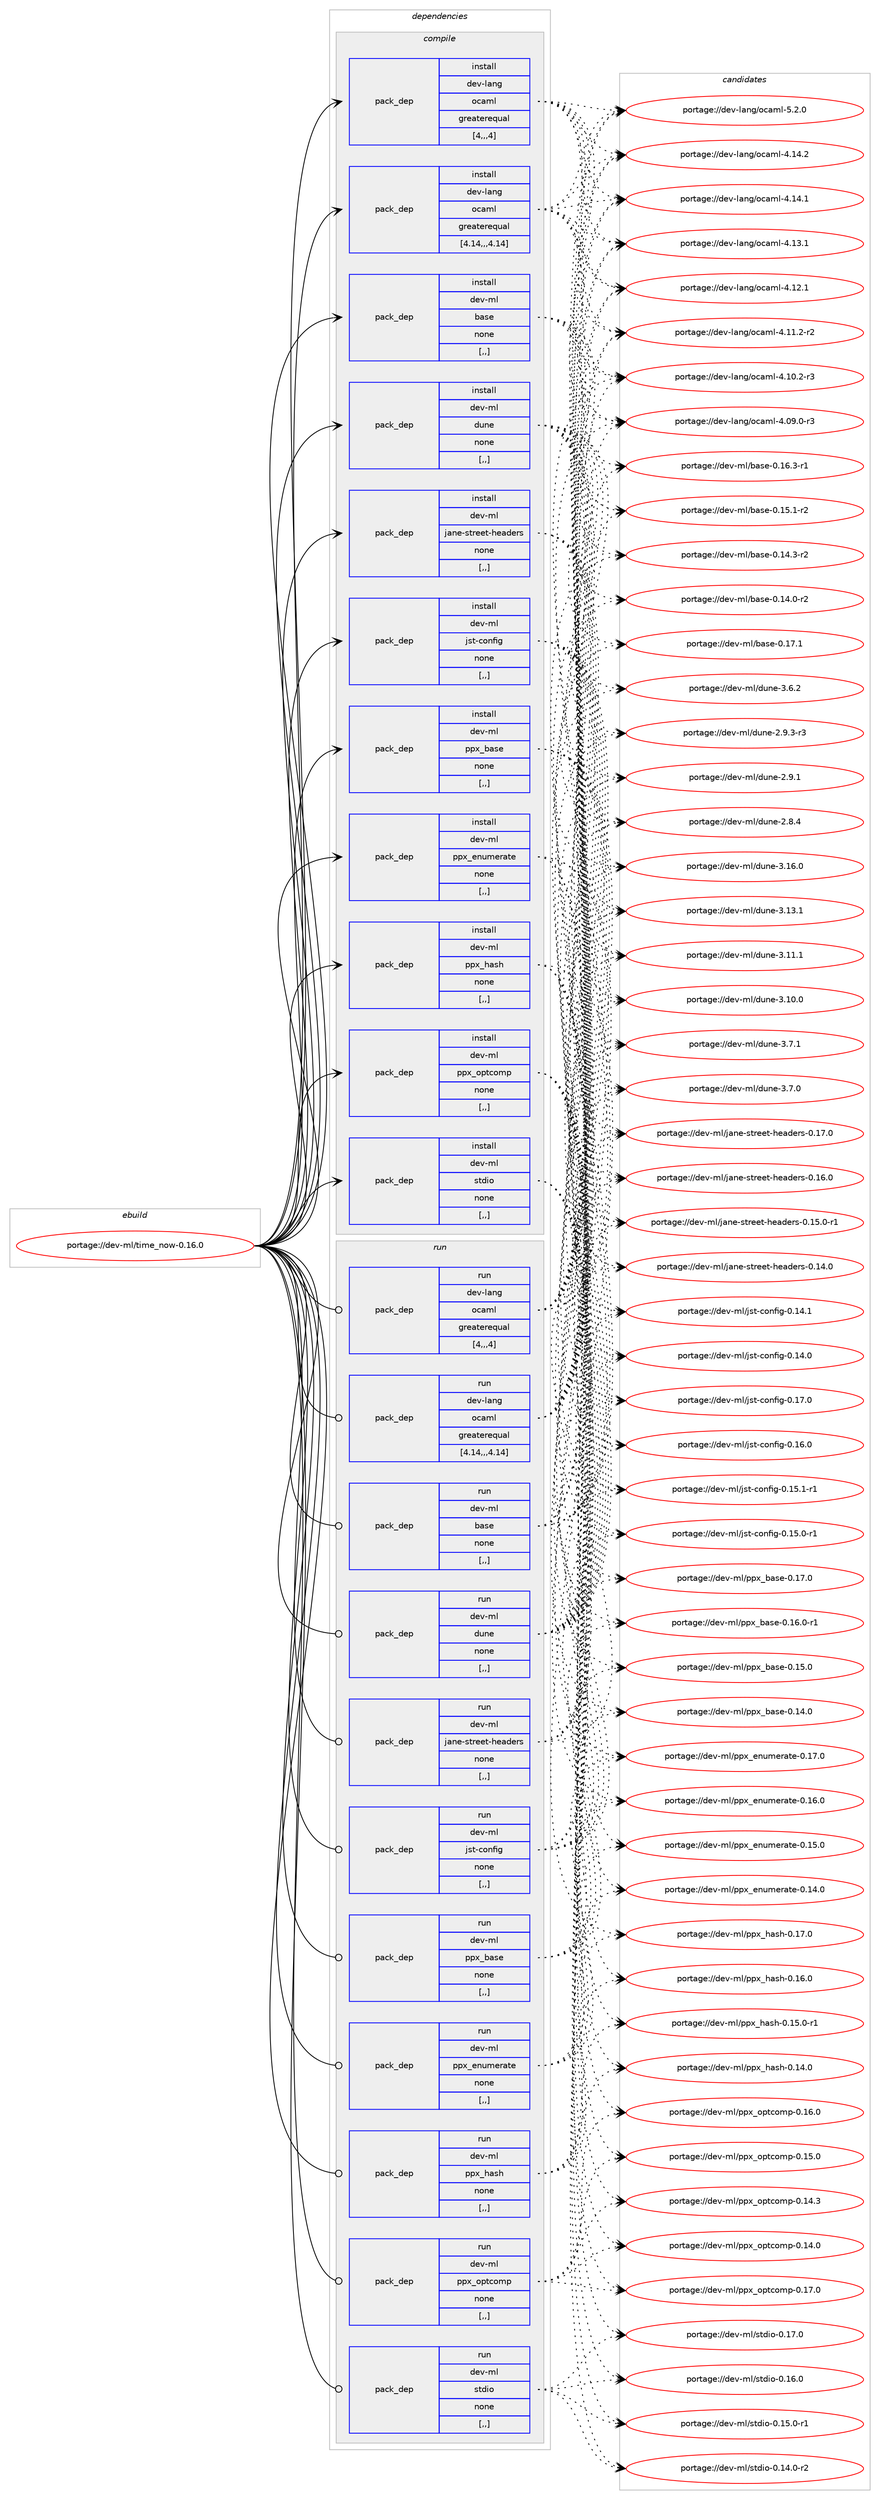 digraph prolog {

# *************
# Graph options
# *************

newrank=true;
concentrate=true;
compound=true;
graph [rankdir=LR,fontname=Helvetica,fontsize=10,ranksep=1.5];#, ranksep=2.5, nodesep=0.2];
edge  [arrowhead=vee];
node  [fontname=Helvetica,fontsize=10];

# **********
# The ebuild
# **********

subgraph cluster_leftcol {
color=gray;
rank=same;
label=<<i>ebuild</i>>;
id [label="portage://dev-ml/time_now-0.16.0", color=red, width=4, href="../dev-ml/time_now-0.16.0.svg"];
}

# ****************
# The dependencies
# ****************

subgraph cluster_midcol {
color=gray;
label=<<i>dependencies</i>>;
subgraph cluster_compile {
fillcolor="#eeeeee";
style=filled;
label=<<i>compile</i>>;
subgraph pack93454 {
dependency124121 [label=<<TABLE BORDER="0" CELLBORDER="1" CELLSPACING="0" CELLPADDING="4" WIDTH="220"><TR><TD ROWSPAN="6" CELLPADDING="30">pack_dep</TD></TR><TR><TD WIDTH="110">install</TD></TR><TR><TD>dev-lang</TD></TR><TR><TD>ocaml</TD></TR><TR><TD>greaterequal</TD></TR><TR><TD>[4,,,4]</TD></TR></TABLE>>, shape=none, color=blue];
}
id:e -> dependency124121:w [weight=20,style="solid",arrowhead="vee"];
subgraph pack93455 {
dependency124122 [label=<<TABLE BORDER="0" CELLBORDER="1" CELLSPACING="0" CELLPADDING="4" WIDTH="220"><TR><TD ROWSPAN="6" CELLPADDING="30">pack_dep</TD></TR><TR><TD WIDTH="110">install</TD></TR><TR><TD>dev-lang</TD></TR><TR><TD>ocaml</TD></TR><TR><TD>greaterequal</TD></TR><TR><TD>[4.14,,,4.14]</TD></TR></TABLE>>, shape=none, color=blue];
}
id:e -> dependency124122:w [weight=20,style="solid",arrowhead="vee"];
subgraph pack93456 {
dependency124123 [label=<<TABLE BORDER="0" CELLBORDER="1" CELLSPACING="0" CELLPADDING="4" WIDTH="220"><TR><TD ROWSPAN="6" CELLPADDING="30">pack_dep</TD></TR><TR><TD WIDTH="110">install</TD></TR><TR><TD>dev-ml</TD></TR><TR><TD>base</TD></TR><TR><TD>none</TD></TR><TR><TD>[,,]</TD></TR></TABLE>>, shape=none, color=blue];
}
id:e -> dependency124123:w [weight=20,style="solid",arrowhead="vee"];
subgraph pack93457 {
dependency124124 [label=<<TABLE BORDER="0" CELLBORDER="1" CELLSPACING="0" CELLPADDING="4" WIDTH="220"><TR><TD ROWSPAN="6" CELLPADDING="30">pack_dep</TD></TR><TR><TD WIDTH="110">install</TD></TR><TR><TD>dev-ml</TD></TR><TR><TD>dune</TD></TR><TR><TD>none</TD></TR><TR><TD>[,,]</TD></TR></TABLE>>, shape=none, color=blue];
}
id:e -> dependency124124:w [weight=20,style="solid",arrowhead="vee"];
subgraph pack93458 {
dependency124125 [label=<<TABLE BORDER="0" CELLBORDER="1" CELLSPACING="0" CELLPADDING="4" WIDTH="220"><TR><TD ROWSPAN="6" CELLPADDING="30">pack_dep</TD></TR><TR><TD WIDTH="110">install</TD></TR><TR><TD>dev-ml</TD></TR><TR><TD>jane-street-headers</TD></TR><TR><TD>none</TD></TR><TR><TD>[,,]</TD></TR></TABLE>>, shape=none, color=blue];
}
id:e -> dependency124125:w [weight=20,style="solid",arrowhead="vee"];
subgraph pack93459 {
dependency124126 [label=<<TABLE BORDER="0" CELLBORDER="1" CELLSPACING="0" CELLPADDING="4" WIDTH="220"><TR><TD ROWSPAN="6" CELLPADDING="30">pack_dep</TD></TR><TR><TD WIDTH="110">install</TD></TR><TR><TD>dev-ml</TD></TR><TR><TD>jst-config</TD></TR><TR><TD>none</TD></TR><TR><TD>[,,]</TD></TR></TABLE>>, shape=none, color=blue];
}
id:e -> dependency124126:w [weight=20,style="solid",arrowhead="vee"];
subgraph pack93460 {
dependency124127 [label=<<TABLE BORDER="0" CELLBORDER="1" CELLSPACING="0" CELLPADDING="4" WIDTH="220"><TR><TD ROWSPAN="6" CELLPADDING="30">pack_dep</TD></TR><TR><TD WIDTH="110">install</TD></TR><TR><TD>dev-ml</TD></TR><TR><TD>ppx_base</TD></TR><TR><TD>none</TD></TR><TR><TD>[,,]</TD></TR></TABLE>>, shape=none, color=blue];
}
id:e -> dependency124127:w [weight=20,style="solid",arrowhead="vee"];
subgraph pack93461 {
dependency124128 [label=<<TABLE BORDER="0" CELLBORDER="1" CELLSPACING="0" CELLPADDING="4" WIDTH="220"><TR><TD ROWSPAN="6" CELLPADDING="30">pack_dep</TD></TR><TR><TD WIDTH="110">install</TD></TR><TR><TD>dev-ml</TD></TR><TR><TD>ppx_enumerate</TD></TR><TR><TD>none</TD></TR><TR><TD>[,,]</TD></TR></TABLE>>, shape=none, color=blue];
}
id:e -> dependency124128:w [weight=20,style="solid",arrowhead="vee"];
subgraph pack93462 {
dependency124129 [label=<<TABLE BORDER="0" CELLBORDER="1" CELLSPACING="0" CELLPADDING="4" WIDTH="220"><TR><TD ROWSPAN="6" CELLPADDING="30">pack_dep</TD></TR><TR><TD WIDTH="110">install</TD></TR><TR><TD>dev-ml</TD></TR><TR><TD>ppx_hash</TD></TR><TR><TD>none</TD></TR><TR><TD>[,,]</TD></TR></TABLE>>, shape=none, color=blue];
}
id:e -> dependency124129:w [weight=20,style="solid",arrowhead="vee"];
subgraph pack93463 {
dependency124130 [label=<<TABLE BORDER="0" CELLBORDER="1" CELLSPACING="0" CELLPADDING="4" WIDTH="220"><TR><TD ROWSPAN="6" CELLPADDING="30">pack_dep</TD></TR><TR><TD WIDTH="110">install</TD></TR><TR><TD>dev-ml</TD></TR><TR><TD>ppx_optcomp</TD></TR><TR><TD>none</TD></TR><TR><TD>[,,]</TD></TR></TABLE>>, shape=none, color=blue];
}
id:e -> dependency124130:w [weight=20,style="solid",arrowhead="vee"];
subgraph pack93464 {
dependency124131 [label=<<TABLE BORDER="0" CELLBORDER="1" CELLSPACING="0" CELLPADDING="4" WIDTH="220"><TR><TD ROWSPAN="6" CELLPADDING="30">pack_dep</TD></TR><TR><TD WIDTH="110">install</TD></TR><TR><TD>dev-ml</TD></TR><TR><TD>stdio</TD></TR><TR><TD>none</TD></TR><TR><TD>[,,]</TD></TR></TABLE>>, shape=none, color=blue];
}
id:e -> dependency124131:w [weight=20,style="solid",arrowhead="vee"];
}
subgraph cluster_compileandrun {
fillcolor="#eeeeee";
style=filled;
label=<<i>compile and run</i>>;
}
subgraph cluster_run {
fillcolor="#eeeeee";
style=filled;
label=<<i>run</i>>;
subgraph pack93465 {
dependency124132 [label=<<TABLE BORDER="0" CELLBORDER="1" CELLSPACING="0" CELLPADDING="4" WIDTH="220"><TR><TD ROWSPAN="6" CELLPADDING="30">pack_dep</TD></TR><TR><TD WIDTH="110">run</TD></TR><TR><TD>dev-lang</TD></TR><TR><TD>ocaml</TD></TR><TR><TD>greaterequal</TD></TR><TR><TD>[4,,,4]</TD></TR></TABLE>>, shape=none, color=blue];
}
id:e -> dependency124132:w [weight=20,style="solid",arrowhead="odot"];
subgraph pack93466 {
dependency124133 [label=<<TABLE BORDER="0" CELLBORDER="1" CELLSPACING="0" CELLPADDING="4" WIDTH="220"><TR><TD ROWSPAN="6" CELLPADDING="30">pack_dep</TD></TR><TR><TD WIDTH="110">run</TD></TR><TR><TD>dev-lang</TD></TR><TR><TD>ocaml</TD></TR><TR><TD>greaterequal</TD></TR><TR><TD>[4.14,,,4.14]</TD></TR></TABLE>>, shape=none, color=blue];
}
id:e -> dependency124133:w [weight=20,style="solid",arrowhead="odot"];
subgraph pack93467 {
dependency124134 [label=<<TABLE BORDER="0" CELLBORDER="1" CELLSPACING="0" CELLPADDING="4" WIDTH="220"><TR><TD ROWSPAN="6" CELLPADDING="30">pack_dep</TD></TR><TR><TD WIDTH="110">run</TD></TR><TR><TD>dev-ml</TD></TR><TR><TD>base</TD></TR><TR><TD>none</TD></TR><TR><TD>[,,]</TD></TR></TABLE>>, shape=none, color=blue];
}
id:e -> dependency124134:w [weight=20,style="solid",arrowhead="odot"];
subgraph pack93468 {
dependency124135 [label=<<TABLE BORDER="0" CELLBORDER="1" CELLSPACING="0" CELLPADDING="4" WIDTH="220"><TR><TD ROWSPAN="6" CELLPADDING="30">pack_dep</TD></TR><TR><TD WIDTH="110">run</TD></TR><TR><TD>dev-ml</TD></TR><TR><TD>dune</TD></TR><TR><TD>none</TD></TR><TR><TD>[,,]</TD></TR></TABLE>>, shape=none, color=blue];
}
id:e -> dependency124135:w [weight=20,style="solid",arrowhead="odot"];
subgraph pack93469 {
dependency124136 [label=<<TABLE BORDER="0" CELLBORDER="1" CELLSPACING="0" CELLPADDING="4" WIDTH="220"><TR><TD ROWSPAN="6" CELLPADDING="30">pack_dep</TD></TR><TR><TD WIDTH="110">run</TD></TR><TR><TD>dev-ml</TD></TR><TR><TD>jane-street-headers</TD></TR><TR><TD>none</TD></TR><TR><TD>[,,]</TD></TR></TABLE>>, shape=none, color=blue];
}
id:e -> dependency124136:w [weight=20,style="solid",arrowhead="odot"];
subgraph pack93470 {
dependency124137 [label=<<TABLE BORDER="0" CELLBORDER="1" CELLSPACING="0" CELLPADDING="4" WIDTH="220"><TR><TD ROWSPAN="6" CELLPADDING="30">pack_dep</TD></TR><TR><TD WIDTH="110">run</TD></TR><TR><TD>dev-ml</TD></TR><TR><TD>jst-config</TD></TR><TR><TD>none</TD></TR><TR><TD>[,,]</TD></TR></TABLE>>, shape=none, color=blue];
}
id:e -> dependency124137:w [weight=20,style="solid",arrowhead="odot"];
subgraph pack93471 {
dependency124138 [label=<<TABLE BORDER="0" CELLBORDER="1" CELLSPACING="0" CELLPADDING="4" WIDTH="220"><TR><TD ROWSPAN="6" CELLPADDING="30">pack_dep</TD></TR><TR><TD WIDTH="110">run</TD></TR><TR><TD>dev-ml</TD></TR><TR><TD>ppx_base</TD></TR><TR><TD>none</TD></TR><TR><TD>[,,]</TD></TR></TABLE>>, shape=none, color=blue];
}
id:e -> dependency124138:w [weight=20,style="solid",arrowhead="odot"];
subgraph pack93472 {
dependency124139 [label=<<TABLE BORDER="0" CELLBORDER="1" CELLSPACING="0" CELLPADDING="4" WIDTH="220"><TR><TD ROWSPAN="6" CELLPADDING="30">pack_dep</TD></TR><TR><TD WIDTH="110">run</TD></TR><TR><TD>dev-ml</TD></TR><TR><TD>ppx_enumerate</TD></TR><TR><TD>none</TD></TR><TR><TD>[,,]</TD></TR></TABLE>>, shape=none, color=blue];
}
id:e -> dependency124139:w [weight=20,style="solid",arrowhead="odot"];
subgraph pack93473 {
dependency124140 [label=<<TABLE BORDER="0" CELLBORDER="1" CELLSPACING="0" CELLPADDING="4" WIDTH="220"><TR><TD ROWSPAN="6" CELLPADDING="30">pack_dep</TD></TR><TR><TD WIDTH="110">run</TD></TR><TR><TD>dev-ml</TD></TR><TR><TD>ppx_hash</TD></TR><TR><TD>none</TD></TR><TR><TD>[,,]</TD></TR></TABLE>>, shape=none, color=blue];
}
id:e -> dependency124140:w [weight=20,style="solid",arrowhead="odot"];
subgraph pack93474 {
dependency124141 [label=<<TABLE BORDER="0" CELLBORDER="1" CELLSPACING="0" CELLPADDING="4" WIDTH="220"><TR><TD ROWSPAN="6" CELLPADDING="30">pack_dep</TD></TR><TR><TD WIDTH="110">run</TD></TR><TR><TD>dev-ml</TD></TR><TR><TD>ppx_optcomp</TD></TR><TR><TD>none</TD></TR><TR><TD>[,,]</TD></TR></TABLE>>, shape=none, color=blue];
}
id:e -> dependency124141:w [weight=20,style="solid",arrowhead="odot"];
subgraph pack93475 {
dependency124142 [label=<<TABLE BORDER="0" CELLBORDER="1" CELLSPACING="0" CELLPADDING="4" WIDTH="220"><TR><TD ROWSPAN="6" CELLPADDING="30">pack_dep</TD></TR><TR><TD WIDTH="110">run</TD></TR><TR><TD>dev-ml</TD></TR><TR><TD>stdio</TD></TR><TR><TD>none</TD></TR><TR><TD>[,,]</TD></TR></TABLE>>, shape=none, color=blue];
}
id:e -> dependency124142:w [weight=20,style="solid",arrowhead="odot"];
}
}

# **************
# The candidates
# **************

subgraph cluster_choices {
rank=same;
color=gray;
label=<<i>candidates</i>>;

subgraph choice93454 {
color=black;
nodesep=1;
choice1001011184510897110103471119997109108455346504648 [label="portage://dev-lang/ocaml-5.2.0", color=red, width=4,href="../dev-lang/ocaml-5.2.0.svg"];
choice100101118451089711010347111999710910845524649524650 [label="portage://dev-lang/ocaml-4.14.2", color=red, width=4,href="../dev-lang/ocaml-4.14.2.svg"];
choice100101118451089711010347111999710910845524649524649 [label="portage://dev-lang/ocaml-4.14.1", color=red, width=4,href="../dev-lang/ocaml-4.14.1.svg"];
choice100101118451089711010347111999710910845524649514649 [label="portage://dev-lang/ocaml-4.13.1", color=red, width=4,href="../dev-lang/ocaml-4.13.1.svg"];
choice100101118451089711010347111999710910845524649504649 [label="portage://dev-lang/ocaml-4.12.1", color=red, width=4,href="../dev-lang/ocaml-4.12.1.svg"];
choice1001011184510897110103471119997109108455246494946504511450 [label="portage://dev-lang/ocaml-4.11.2-r2", color=red, width=4,href="../dev-lang/ocaml-4.11.2-r2.svg"];
choice1001011184510897110103471119997109108455246494846504511451 [label="portage://dev-lang/ocaml-4.10.2-r3", color=red, width=4,href="../dev-lang/ocaml-4.10.2-r3.svg"];
choice1001011184510897110103471119997109108455246485746484511451 [label="portage://dev-lang/ocaml-4.09.0-r3", color=red, width=4,href="../dev-lang/ocaml-4.09.0-r3.svg"];
dependency124121:e -> choice1001011184510897110103471119997109108455346504648:w [style=dotted,weight="100"];
dependency124121:e -> choice100101118451089711010347111999710910845524649524650:w [style=dotted,weight="100"];
dependency124121:e -> choice100101118451089711010347111999710910845524649524649:w [style=dotted,weight="100"];
dependency124121:e -> choice100101118451089711010347111999710910845524649514649:w [style=dotted,weight="100"];
dependency124121:e -> choice100101118451089711010347111999710910845524649504649:w [style=dotted,weight="100"];
dependency124121:e -> choice1001011184510897110103471119997109108455246494946504511450:w [style=dotted,weight="100"];
dependency124121:e -> choice1001011184510897110103471119997109108455246494846504511451:w [style=dotted,weight="100"];
dependency124121:e -> choice1001011184510897110103471119997109108455246485746484511451:w [style=dotted,weight="100"];
}
subgraph choice93455 {
color=black;
nodesep=1;
choice1001011184510897110103471119997109108455346504648 [label="portage://dev-lang/ocaml-5.2.0", color=red, width=4,href="../dev-lang/ocaml-5.2.0.svg"];
choice100101118451089711010347111999710910845524649524650 [label="portage://dev-lang/ocaml-4.14.2", color=red, width=4,href="../dev-lang/ocaml-4.14.2.svg"];
choice100101118451089711010347111999710910845524649524649 [label="portage://dev-lang/ocaml-4.14.1", color=red, width=4,href="../dev-lang/ocaml-4.14.1.svg"];
choice100101118451089711010347111999710910845524649514649 [label="portage://dev-lang/ocaml-4.13.1", color=red, width=4,href="../dev-lang/ocaml-4.13.1.svg"];
choice100101118451089711010347111999710910845524649504649 [label="portage://dev-lang/ocaml-4.12.1", color=red, width=4,href="../dev-lang/ocaml-4.12.1.svg"];
choice1001011184510897110103471119997109108455246494946504511450 [label="portage://dev-lang/ocaml-4.11.2-r2", color=red, width=4,href="../dev-lang/ocaml-4.11.2-r2.svg"];
choice1001011184510897110103471119997109108455246494846504511451 [label="portage://dev-lang/ocaml-4.10.2-r3", color=red, width=4,href="../dev-lang/ocaml-4.10.2-r3.svg"];
choice1001011184510897110103471119997109108455246485746484511451 [label="portage://dev-lang/ocaml-4.09.0-r3", color=red, width=4,href="../dev-lang/ocaml-4.09.0-r3.svg"];
dependency124122:e -> choice1001011184510897110103471119997109108455346504648:w [style=dotted,weight="100"];
dependency124122:e -> choice100101118451089711010347111999710910845524649524650:w [style=dotted,weight="100"];
dependency124122:e -> choice100101118451089711010347111999710910845524649524649:w [style=dotted,weight="100"];
dependency124122:e -> choice100101118451089711010347111999710910845524649514649:w [style=dotted,weight="100"];
dependency124122:e -> choice100101118451089711010347111999710910845524649504649:w [style=dotted,weight="100"];
dependency124122:e -> choice1001011184510897110103471119997109108455246494946504511450:w [style=dotted,weight="100"];
dependency124122:e -> choice1001011184510897110103471119997109108455246494846504511451:w [style=dotted,weight="100"];
dependency124122:e -> choice1001011184510897110103471119997109108455246485746484511451:w [style=dotted,weight="100"];
}
subgraph choice93456 {
color=black;
nodesep=1;
choice1001011184510910847989711510145484649554649 [label="portage://dev-ml/base-0.17.1", color=red, width=4,href="../dev-ml/base-0.17.1.svg"];
choice10010111845109108479897115101454846495446514511449 [label="portage://dev-ml/base-0.16.3-r1", color=red, width=4,href="../dev-ml/base-0.16.3-r1.svg"];
choice10010111845109108479897115101454846495346494511450 [label="portage://dev-ml/base-0.15.1-r2", color=red, width=4,href="../dev-ml/base-0.15.1-r2.svg"];
choice10010111845109108479897115101454846495246514511450 [label="portage://dev-ml/base-0.14.3-r2", color=red, width=4,href="../dev-ml/base-0.14.3-r2.svg"];
choice10010111845109108479897115101454846495246484511450 [label="portage://dev-ml/base-0.14.0-r2", color=red, width=4,href="../dev-ml/base-0.14.0-r2.svg"];
dependency124123:e -> choice1001011184510910847989711510145484649554649:w [style=dotted,weight="100"];
dependency124123:e -> choice10010111845109108479897115101454846495446514511449:w [style=dotted,weight="100"];
dependency124123:e -> choice10010111845109108479897115101454846495346494511450:w [style=dotted,weight="100"];
dependency124123:e -> choice10010111845109108479897115101454846495246514511450:w [style=dotted,weight="100"];
dependency124123:e -> choice10010111845109108479897115101454846495246484511450:w [style=dotted,weight="100"];
}
subgraph choice93457 {
color=black;
nodesep=1;
choice100101118451091084710011711010145514649544648 [label="portage://dev-ml/dune-3.16.0", color=red, width=4,href="../dev-ml/dune-3.16.0.svg"];
choice100101118451091084710011711010145514649514649 [label="portage://dev-ml/dune-3.13.1", color=red, width=4,href="../dev-ml/dune-3.13.1.svg"];
choice100101118451091084710011711010145514649494649 [label="portage://dev-ml/dune-3.11.1", color=red, width=4,href="../dev-ml/dune-3.11.1.svg"];
choice100101118451091084710011711010145514649484648 [label="portage://dev-ml/dune-3.10.0", color=red, width=4,href="../dev-ml/dune-3.10.0.svg"];
choice1001011184510910847100117110101455146554649 [label="portage://dev-ml/dune-3.7.1", color=red, width=4,href="../dev-ml/dune-3.7.1.svg"];
choice1001011184510910847100117110101455146554648 [label="portage://dev-ml/dune-3.7.0", color=red, width=4,href="../dev-ml/dune-3.7.0.svg"];
choice1001011184510910847100117110101455146544650 [label="portage://dev-ml/dune-3.6.2", color=red, width=4,href="../dev-ml/dune-3.6.2.svg"];
choice10010111845109108471001171101014550465746514511451 [label="portage://dev-ml/dune-2.9.3-r3", color=red, width=4,href="../dev-ml/dune-2.9.3-r3.svg"];
choice1001011184510910847100117110101455046574649 [label="portage://dev-ml/dune-2.9.1", color=red, width=4,href="../dev-ml/dune-2.9.1.svg"];
choice1001011184510910847100117110101455046564652 [label="portage://dev-ml/dune-2.8.4", color=red, width=4,href="../dev-ml/dune-2.8.4.svg"];
dependency124124:e -> choice100101118451091084710011711010145514649544648:w [style=dotted,weight="100"];
dependency124124:e -> choice100101118451091084710011711010145514649514649:w [style=dotted,weight="100"];
dependency124124:e -> choice100101118451091084710011711010145514649494649:w [style=dotted,weight="100"];
dependency124124:e -> choice100101118451091084710011711010145514649484648:w [style=dotted,weight="100"];
dependency124124:e -> choice1001011184510910847100117110101455146554649:w [style=dotted,weight="100"];
dependency124124:e -> choice1001011184510910847100117110101455146554648:w [style=dotted,weight="100"];
dependency124124:e -> choice1001011184510910847100117110101455146544650:w [style=dotted,weight="100"];
dependency124124:e -> choice10010111845109108471001171101014550465746514511451:w [style=dotted,weight="100"];
dependency124124:e -> choice1001011184510910847100117110101455046574649:w [style=dotted,weight="100"];
dependency124124:e -> choice1001011184510910847100117110101455046564652:w [style=dotted,weight="100"];
}
subgraph choice93458 {
color=black;
nodesep=1;
choice10010111845109108471069711010145115116114101101116451041019710010111411545484649554648 [label="portage://dev-ml/jane-street-headers-0.17.0", color=red, width=4,href="../dev-ml/jane-street-headers-0.17.0.svg"];
choice10010111845109108471069711010145115116114101101116451041019710010111411545484649544648 [label="portage://dev-ml/jane-street-headers-0.16.0", color=red, width=4,href="../dev-ml/jane-street-headers-0.16.0.svg"];
choice100101118451091084710697110101451151161141011011164510410197100101114115454846495346484511449 [label="portage://dev-ml/jane-street-headers-0.15.0-r1", color=red, width=4,href="../dev-ml/jane-street-headers-0.15.0-r1.svg"];
choice10010111845109108471069711010145115116114101101116451041019710010111411545484649524648 [label="portage://dev-ml/jane-street-headers-0.14.0", color=red, width=4,href="../dev-ml/jane-street-headers-0.14.0.svg"];
dependency124125:e -> choice10010111845109108471069711010145115116114101101116451041019710010111411545484649554648:w [style=dotted,weight="100"];
dependency124125:e -> choice10010111845109108471069711010145115116114101101116451041019710010111411545484649544648:w [style=dotted,weight="100"];
dependency124125:e -> choice100101118451091084710697110101451151161141011011164510410197100101114115454846495346484511449:w [style=dotted,weight="100"];
dependency124125:e -> choice10010111845109108471069711010145115116114101101116451041019710010111411545484649524648:w [style=dotted,weight="100"];
}
subgraph choice93459 {
color=black;
nodesep=1;
choice1001011184510910847106115116459911111010210510345484649554648 [label="portage://dev-ml/jst-config-0.17.0", color=red, width=4,href="../dev-ml/jst-config-0.17.0.svg"];
choice1001011184510910847106115116459911111010210510345484649544648 [label="portage://dev-ml/jst-config-0.16.0", color=red, width=4,href="../dev-ml/jst-config-0.16.0.svg"];
choice10010111845109108471061151164599111110102105103454846495346494511449 [label="portage://dev-ml/jst-config-0.15.1-r1", color=red, width=4,href="../dev-ml/jst-config-0.15.1-r1.svg"];
choice10010111845109108471061151164599111110102105103454846495346484511449 [label="portage://dev-ml/jst-config-0.15.0-r1", color=red, width=4,href="../dev-ml/jst-config-0.15.0-r1.svg"];
choice1001011184510910847106115116459911111010210510345484649524649 [label="portage://dev-ml/jst-config-0.14.1", color=red, width=4,href="../dev-ml/jst-config-0.14.1.svg"];
choice1001011184510910847106115116459911111010210510345484649524648 [label="portage://dev-ml/jst-config-0.14.0", color=red, width=4,href="../dev-ml/jst-config-0.14.0.svg"];
dependency124126:e -> choice1001011184510910847106115116459911111010210510345484649554648:w [style=dotted,weight="100"];
dependency124126:e -> choice1001011184510910847106115116459911111010210510345484649544648:w [style=dotted,weight="100"];
dependency124126:e -> choice10010111845109108471061151164599111110102105103454846495346494511449:w [style=dotted,weight="100"];
dependency124126:e -> choice10010111845109108471061151164599111110102105103454846495346484511449:w [style=dotted,weight="100"];
dependency124126:e -> choice1001011184510910847106115116459911111010210510345484649524649:w [style=dotted,weight="100"];
dependency124126:e -> choice1001011184510910847106115116459911111010210510345484649524648:w [style=dotted,weight="100"];
}
subgraph choice93460 {
color=black;
nodesep=1;
choice100101118451091084711211212095989711510145484649554648 [label="portage://dev-ml/ppx_base-0.17.0", color=red, width=4,href="../dev-ml/ppx_base-0.17.0.svg"];
choice1001011184510910847112112120959897115101454846495446484511449 [label="portage://dev-ml/ppx_base-0.16.0-r1", color=red, width=4,href="../dev-ml/ppx_base-0.16.0-r1.svg"];
choice100101118451091084711211212095989711510145484649534648 [label="portage://dev-ml/ppx_base-0.15.0", color=red, width=4,href="../dev-ml/ppx_base-0.15.0.svg"];
choice100101118451091084711211212095989711510145484649524648 [label="portage://dev-ml/ppx_base-0.14.0", color=red, width=4,href="../dev-ml/ppx_base-0.14.0.svg"];
dependency124127:e -> choice100101118451091084711211212095989711510145484649554648:w [style=dotted,weight="100"];
dependency124127:e -> choice1001011184510910847112112120959897115101454846495446484511449:w [style=dotted,weight="100"];
dependency124127:e -> choice100101118451091084711211212095989711510145484649534648:w [style=dotted,weight="100"];
dependency124127:e -> choice100101118451091084711211212095989711510145484649524648:w [style=dotted,weight="100"];
}
subgraph choice93461 {
color=black;
nodesep=1;
choice1001011184510910847112112120951011101171091011149711610145484649554648 [label="portage://dev-ml/ppx_enumerate-0.17.0", color=red, width=4,href="../dev-ml/ppx_enumerate-0.17.0.svg"];
choice1001011184510910847112112120951011101171091011149711610145484649544648 [label="portage://dev-ml/ppx_enumerate-0.16.0", color=red, width=4,href="../dev-ml/ppx_enumerate-0.16.0.svg"];
choice1001011184510910847112112120951011101171091011149711610145484649534648 [label="portage://dev-ml/ppx_enumerate-0.15.0", color=red, width=4,href="../dev-ml/ppx_enumerate-0.15.0.svg"];
choice1001011184510910847112112120951011101171091011149711610145484649524648 [label="portage://dev-ml/ppx_enumerate-0.14.0", color=red, width=4,href="../dev-ml/ppx_enumerate-0.14.0.svg"];
dependency124128:e -> choice1001011184510910847112112120951011101171091011149711610145484649554648:w [style=dotted,weight="100"];
dependency124128:e -> choice1001011184510910847112112120951011101171091011149711610145484649544648:w [style=dotted,weight="100"];
dependency124128:e -> choice1001011184510910847112112120951011101171091011149711610145484649534648:w [style=dotted,weight="100"];
dependency124128:e -> choice1001011184510910847112112120951011101171091011149711610145484649524648:w [style=dotted,weight="100"];
}
subgraph choice93462 {
color=black;
nodesep=1;
choice1001011184510910847112112120951049711510445484649554648 [label="portage://dev-ml/ppx_hash-0.17.0", color=red, width=4,href="../dev-ml/ppx_hash-0.17.0.svg"];
choice1001011184510910847112112120951049711510445484649544648 [label="portage://dev-ml/ppx_hash-0.16.0", color=red, width=4,href="../dev-ml/ppx_hash-0.16.0.svg"];
choice10010111845109108471121121209510497115104454846495346484511449 [label="portage://dev-ml/ppx_hash-0.15.0-r1", color=red, width=4,href="../dev-ml/ppx_hash-0.15.0-r1.svg"];
choice1001011184510910847112112120951049711510445484649524648 [label="portage://dev-ml/ppx_hash-0.14.0", color=red, width=4,href="../dev-ml/ppx_hash-0.14.0.svg"];
dependency124129:e -> choice1001011184510910847112112120951049711510445484649554648:w [style=dotted,weight="100"];
dependency124129:e -> choice1001011184510910847112112120951049711510445484649544648:w [style=dotted,weight="100"];
dependency124129:e -> choice10010111845109108471121121209510497115104454846495346484511449:w [style=dotted,weight="100"];
dependency124129:e -> choice1001011184510910847112112120951049711510445484649524648:w [style=dotted,weight="100"];
}
subgraph choice93463 {
color=black;
nodesep=1;
choice1001011184510910847112112120951111121169911110911245484649554648 [label="portage://dev-ml/ppx_optcomp-0.17.0", color=red, width=4,href="../dev-ml/ppx_optcomp-0.17.0.svg"];
choice1001011184510910847112112120951111121169911110911245484649544648 [label="portage://dev-ml/ppx_optcomp-0.16.0", color=red, width=4,href="../dev-ml/ppx_optcomp-0.16.0.svg"];
choice1001011184510910847112112120951111121169911110911245484649534648 [label="portage://dev-ml/ppx_optcomp-0.15.0", color=red, width=4,href="../dev-ml/ppx_optcomp-0.15.0.svg"];
choice1001011184510910847112112120951111121169911110911245484649524651 [label="portage://dev-ml/ppx_optcomp-0.14.3", color=red, width=4,href="../dev-ml/ppx_optcomp-0.14.3.svg"];
choice1001011184510910847112112120951111121169911110911245484649524648 [label="portage://dev-ml/ppx_optcomp-0.14.0", color=red, width=4,href="../dev-ml/ppx_optcomp-0.14.0.svg"];
dependency124130:e -> choice1001011184510910847112112120951111121169911110911245484649554648:w [style=dotted,weight="100"];
dependency124130:e -> choice1001011184510910847112112120951111121169911110911245484649544648:w [style=dotted,weight="100"];
dependency124130:e -> choice1001011184510910847112112120951111121169911110911245484649534648:w [style=dotted,weight="100"];
dependency124130:e -> choice1001011184510910847112112120951111121169911110911245484649524651:w [style=dotted,weight="100"];
dependency124130:e -> choice1001011184510910847112112120951111121169911110911245484649524648:w [style=dotted,weight="100"];
}
subgraph choice93464 {
color=black;
nodesep=1;
choice100101118451091084711511610010511145484649554648 [label="portage://dev-ml/stdio-0.17.0", color=red, width=4,href="../dev-ml/stdio-0.17.0.svg"];
choice100101118451091084711511610010511145484649544648 [label="portage://dev-ml/stdio-0.16.0", color=red, width=4,href="../dev-ml/stdio-0.16.0.svg"];
choice1001011184510910847115116100105111454846495346484511449 [label="portage://dev-ml/stdio-0.15.0-r1", color=red, width=4,href="../dev-ml/stdio-0.15.0-r1.svg"];
choice1001011184510910847115116100105111454846495246484511450 [label="portage://dev-ml/stdio-0.14.0-r2", color=red, width=4,href="../dev-ml/stdio-0.14.0-r2.svg"];
dependency124131:e -> choice100101118451091084711511610010511145484649554648:w [style=dotted,weight="100"];
dependency124131:e -> choice100101118451091084711511610010511145484649544648:w [style=dotted,weight="100"];
dependency124131:e -> choice1001011184510910847115116100105111454846495346484511449:w [style=dotted,weight="100"];
dependency124131:e -> choice1001011184510910847115116100105111454846495246484511450:w [style=dotted,weight="100"];
}
subgraph choice93465 {
color=black;
nodesep=1;
choice1001011184510897110103471119997109108455346504648 [label="portage://dev-lang/ocaml-5.2.0", color=red, width=4,href="../dev-lang/ocaml-5.2.0.svg"];
choice100101118451089711010347111999710910845524649524650 [label="portage://dev-lang/ocaml-4.14.2", color=red, width=4,href="../dev-lang/ocaml-4.14.2.svg"];
choice100101118451089711010347111999710910845524649524649 [label="portage://dev-lang/ocaml-4.14.1", color=red, width=4,href="../dev-lang/ocaml-4.14.1.svg"];
choice100101118451089711010347111999710910845524649514649 [label="portage://dev-lang/ocaml-4.13.1", color=red, width=4,href="../dev-lang/ocaml-4.13.1.svg"];
choice100101118451089711010347111999710910845524649504649 [label="portage://dev-lang/ocaml-4.12.1", color=red, width=4,href="../dev-lang/ocaml-4.12.1.svg"];
choice1001011184510897110103471119997109108455246494946504511450 [label="portage://dev-lang/ocaml-4.11.2-r2", color=red, width=4,href="../dev-lang/ocaml-4.11.2-r2.svg"];
choice1001011184510897110103471119997109108455246494846504511451 [label="portage://dev-lang/ocaml-4.10.2-r3", color=red, width=4,href="../dev-lang/ocaml-4.10.2-r3.svg"];
choice1001011184510897110103471119997109108455246485746484511451 [label="portage://dev-lang/ocaml-4.09.0-r3", color=red, width=4,href="../dev-lang/ocaml-4.09.0-r3.svg"];
dependency124132:e -> choice1001011184510897110103471119997109108455346504648:w [style=dotted,weight="100"];
dependency124132:e -> choice100101118451089711010347111999710910845524649524650:w [style=dotted,weight="100"];
dependency124132:e -> choice100101118451089711010347111999710910845524649524649:w [style=dotted,weight="100"];
dependency124132:e -> choice100101118451089711010347111999710910845524649514649:w [style=dotted,weight="100"];
dependency124132:e -> choice100101118451089711010347111999710910845524649504649:w [style=dotted,weight="100"];
dependency124132:e -> choice1001011184510897110103471119997109108455246494946504511450:w [style=dotted,weight="100"];
dependency124132:e -> choice1001011184510897110103471119997109108455246494846504511451:w [style=dotted,weight="100"];
dependency124132:e -> choice1001011184510897110103471119997109108455246485746484511451:w [style=dotted,weight="100"];
}
subgraph choice93466 {
color=black;
nodesep=1;
choice1001011184510897110103471119997109108455346504648 [label="portage://dev-lang/ocaml-5.2.0", color=red, width=4,href="../dev-lang/ocaml-5.2.0.svg"];
choice100101118451089711010347111999710910845524649524650 [label="portage://dev-lang/ocaml-4.14.2", color=red, width=4,href="../dev-lang/ocaml-4.14.2.svg"];
choice100101118451089711010347111999710910845524649524649 [label="portage://dev-lang/ocaml-4.14.1", color=red, width=4,href="../dev-lang/ocaml-4.14.1.svg"];
choice100101118451089711010347111999710910845524649514649 [label="portage://dev-lang/ocaml-4.13.1", color=red, width=4,href="../dev-lang/ocaml-4.13.1.svg"];
choice100101118451089711010347111999710910845524649504649 [label="portage://dev-lang/ocaml-4.12.1", color=red, width=4,href="../dev-lang/ocaml-4.12.1.svg"];
choice1001011184510897110103471119997109108455246494946504511450 [label="portage://dev-lang/ocaml-4.11.2-r2", color=red, width=4,href="../dev-lang/ocaml-4.11.2-r2.svg"];
choice1001011184510897110103471119997109108455246494846504511451 [label="portage://dev-lang/ocaml-4.10.2-r3", color=red, width=4,href="../dev-lang/ocaml-4.10.2-r3.svg"];
choice1001011184510897110103471119997109108455246485746484511451 [label="portage://dev-lang/ocaml-4.09.0-r3", color=red, width=4,href="../dev-lang/ocaml-4.09.0-r3.svg"];
dependency124133:e -> choice1001011184510897110103471119997109108455346504648:w [style=dotted,weight="100"];
dependency124133:e -> choice100101118451089711010347111999710910845524649524650:w [style=dotted,weight="100"];
dependency124133:e -> choice100101118451089711010347111999710910845524649524649:w [style=dotted,weight="100"];
dependency124133:e -> choice100101118451089711010347111999710910845524649514649:w [style=dotted,weight="100"];
dependency124133:e -> choice100101118451089711010347111999710910845524649504649:w [style=dotted,weight="100"];
dependency124133:e -> choice1001011184510897110103471119997109108455246494946504511450:w [style=dotted,weight="100"];
dependency124133:e -> choice1001011184510897110103471119997109108455246494846504511451:w [style=dotted,weight="100"];
dependency124133:e -> choice1001011184510897110103471119997109108455246485746484511451:w [style=dotted,weight="100"];
}
subgraph choice93467 {
color=black;
nodesep=1;
choice1001011184510910847989711510145484649554649 [label="portage://dev-ml/base-0.17.1", color=red, width=4,href="../dev-ml/base-0.17.1.svg"];
choice10010111845109108479897115101454846495446514511449 [label="portage://dev-ml/base-0.16.3-r1", color=red, width=4,href="../dev-ml/base-0.16.3-r1.svg"];
choice10010111845109108479897115101454846495346494511450 [label="portage://dev-ml/base-0.15.1-r2", color=red, width=4,href="../dev-ml/base-0.15.1-r2.svg"];
choice10010111845109108479897115101454846495246514511450 [label="portage://dev-ml/base-0.14.3-r2", color=red, width=4,href="../dev-ml/base-0.14.3-r2.svg"];
choice10010111845109108479897115101454846495246484511450 [label="portage://dev-ml/base-0.14.0-r2", color=red, width=4,href="../dev-ml/base-0.14.0-r2.svg"];
dependency124134:e -> choice1001011184510910847989711510145484649554649:w [style=dotted,weight="100"];
dependency124134:e -> choice10010111845109108479897115101454846495446514511449:w [style=dotted,weight="100"];
dependency124134:e -> choice10010111845109108479897115101454846495346494511450:w [style=dotted,weight="100"];
dependency124134:e -> choice10010111845109108479897115101454846495246514511450:w [style=dotted,weight="100"];
dependency124134:e -> choice10010111845109108479897115101454846495246484511450:w [style=dotted,weight="100"];
}
subgraph choice93468 {
color=black;
nodesep=1;
choice100101118451091084710011711010145514649544648 [label="portage://dev-ml/dune-3.16.0", color=red, width=4,href="../dev-ml/dune-3.16.0.svg"];
choice100101118451091084710011711010145514649514649 [label="portage://dev-ml/dune-3.13.1", color=red, width=4,href="../dev-ml/dune-3.13.1.svg"];
choice100101118451091084710011711010145514649494649 [label="portage://dev-ml/dune-3.11.1", color=red, width=4,href="../dev-ml/dune-3.11.1.svg"];
choice100101118451091084710011711010145514649484648 [label="portage://dev-ml/dune-3.10.0", color=red, width=4,href="../dev-ml/dune-3.10.0.svg"];
choice1001011184510910847100117110101455146554649 [label="portage://dev-ml/dune-3.7.1", color=red, width=4,href="../dev-ml/dune-3.7.1.svg"];
choice1001011184510910847100117110101455146554648 [label="portage://dev-ml/dune-3.7.0", color=red, width=4,href="../dev-ml/dune-3.7.0.svg"];
choice1001011184510910847100117110101455146544650 [label="portage://dev-ml/dune-3.6.2", color=red, width=4,href="../dev-ml/dune-3.6.2.svg"];
choice10010111845109108471001171101014550465746514511451 [label="portage://dev-ml/dune-2.9.3-r3", color=red, width=4,href="../dev-ml/dune-2.9.3-r3.svg"];
choice1001011184510910847100117110101455046574649 [label="portage://dev-ml/dune-2.9.1", color=red, width=4,href="../dev-ml/dune-2.9.1.svg"];
choice1001011184510910847100117110101455046564652 [label="portage://dev-ml/dune-2.8.4", color=red, width=4,href="../dev-ml/dune-2.8.4.svg"];
dependency124135:e -> choice100101118451091084710011711010145514649544648:w [style=dotted,weight="100"];
dependency124135:e -> choice100101118451091084710011711010145514649514649:w [style=dotted,weight="100"];
dependency124135:e -> choice100101118451091084710011711010145514649494649:w [style=dotted,weight="100"];
dependency124135:e -> choice100101118451091084710011711010145514649484648:w [style=dotted,weight="100"];
dependency124135:e -> choice1001011184510910847100117110101455146554649:w [style=dotted,weight="100"];
dependency124135:e -> choice1001011184510910847100117110101455146554648:w [style=dotted,weight="100"];
dependency124135:e -> choice1001011184510910847100117110101455146544650:w [style=dotted,weight="100"];
dependency124135:e -> choice10010111845109108471001171101014550465746514511451:w [style=dotted,weight="100"];
dependency124135:e -> choice1001011184510910847100117110101455046574649:w [style=dotted,weight="100"];
dependency124135:e -> choice1001011184510910847100117110101455046564652:w [style=dotted,weight="100"];
}
subgraph choice93469 {
color=black;
nodesep=1;
choice10010111845109108471069711010145115116114101101116451041019710010111411545484649554648 [label="portage://dev-ml/jane-street-headers-0.17.0", color=red, width=4,href="../dev-ml/jane-street-headers-0.17.0.svg"];
choice10010111845109108471069711010145115116114101101116451041019710010111411545484649544648 [label="portage://dev-ml/jane-street-headers-0.16.0", color=red, width=4,href="../dev-ml/jane-street-headers-0.16.0.svg"];
choice100101118451091084710697110101451151161141011011164510410197100101114115454846495346484511449 [label="portage://dev-ml/jane-street-headers-0.15.0-r1", color=red, width=4,href="../dev-ml/jane-street-headers-0.15.0-r1.svg"];
choice10010111845109108471069711010145115116114101101116451041019710010111411545484649524648 [label="portage://dev-ml/jane-street-headers-0.14.0", color=red, width=4,href="../dev-ml/jane-street-headers-0.14.0.svg"];
dependency124136:e -> choice10010111845109108471069711010145115116114101101116451041019710010111411545484649554648:w [style=dotted,weight="100"];
dependency124136:e -> choice10010111845109108471069711010145115116114101101116451041019710010111411545484649544648:w [style=dotted,weight="100"];
dependency124136:e -> choice100101118451091084710697110101451151161141011011164510410197100101114115454846495346484511449:w [style=dotted,weight="100"];
dependency124136:e -> choice10010111845109108471069711010145115116114101101116451041019710010111411545484649524648:w [style=dotted,weight="100"];
}
subgraph choice93470 {
color=black;
nodesep=1;
choice1001011184510910847106115116459911111010210510345484649554648 [label="portage://dev-ml/jst-config-0.17.0", color=red, width=4,href="../dev-ml/jst-config-0.17.0.svg"];
choice1001011184510910847106115116459911111010210510345484649544648 [label="portage://dev-ml/jst-config-0.16.0", color=red, width=4,href="../dev-ml/jst-config-0.16.0.svg"];
choice10010111845109108471061151164599111110102105103454846495346494511449 [label="portage://dev-ml/jst-config-0.15.1-r1", color=red, width=4,href="../dev-ml/jst-config-0.15.1-r1.svg"];
choice10010111845109108471061151164599111110102105103454846495346484511449 [label="portage://dev-ml/jst-config-0.15.0-r1", color=red, width=4,href="../dev-ml/jst-config-0.15.0-r1.svg"];
choice1001011184510910847106115116459911111010210510345484649524649 [label="portage://dev-ml/jst-config-0.14.1", color=red, width=4,href="../dev-ml/jst-config-0.14.1.svg"];
choice1001011184510910847106115116459911111010210510345484649524648 [label="portage://dev-ml/jst-config-0.14.0", color=red, width=4,href="../dev-ml/jst-config-0.14.0.svg"];
dependency124137:e -> choice1001011184510910847106115116459911111010210510345484649554648:w [style=dotted,weight="100"];
dependency124137:e -> choice1001011184510910847106115116459911111010210510345484649544648:w [style=dotted,weight="100"];
dependency124137:e -> choice10010111845109108471061151164599111110102105103454846495346494511449:w [style=dotted,weight="100"];
dependency124137:e -> choice10010111845109108471061151164599111110102105103454846495346484511449:w [style=dotted,weight="100"];
dependency124137:e -> choice1001011184510910847106115116459911111010210510345484649524649:w [style=dotted,weight="100"];
dependency124137:e -> choice1001011184510910847106115116459911111010210510345484649524648:w [style=dotted,weight="100"];
}
subgraph choice93471 {
color=black;
nodesep=1;
choice100101118451091084711211212095989711510145484649554648 [label="portage://dev-ml/ppx_base-0.17.0", color=red, width=4,href="../dev-ml/ppx_base-0.17.0.svg"];
choice1001011184510910847112112120959897115101454846495446484511449 [label="portage://dev-ml/ppx_base-0.16.0-r1", color=red, width=4,href="../dev-ml/ppx_base-0.16.0-r1.svg"];
choice100101118451091084711211212095989711510145484649534648 [label="portage://dev-ml/ppx_base-0.15.0", color=red, width=4,href="../dev-ml/ppx_base-0.15.0.svg"];
choice100101118451091084711211212095989711510145484649524648 [label="portage://dev-ml/ppx_base-0.14.0", color=red, width=4,href="../dev-ml/ppx_base-0.14.0.svg"];
dependency124138:e -> choice100101118451091084711211212095989711510145484649554648:w [style=dotted,weight="100"];
dependency124138:e -> choice1001011184510910847112112120959897115101454846495446484511449:w [style=dotted,weight="100"];
dependency124138:e -> choice100101118451091084711211212095989711510145484649534648:w [style=dotted,weight="100"];
dependency124138:e -> choice100101118451091084711211212095989711510145484649524648:w [style=dotted,weight="100"];
}
subgraph choice93472 {
color=black;
nodesep=1;
choice1001011184510910847112112120951011101171091011149711610145484649554648 [label="portage://dev-ml/ppx_enumerate-0.17.0", color=red, width=4,href="../dev-ml/ppx_enumerate-0.17.0.svg"];
choice1001011184510910847112112120951011101171091011149711610145484649544648 [label="portage://dev-ml/ppx_enumerate-0.16.0", color=red, width=4,href="../dev-ml/ppx_enumerate-0.16.0.svg"];
choice1001011184510910847112112120951011101171091011149711610145484649534648 [label="portage://dev-ml/ppx_enumerate-0.15.0", color=red, width=4,href="../dev-ml/ppx_enumerate-0.15.0.svg"];
choice1001011184510910847112112120951011101171091011149711610145484649524648 [label="portage://dev-ml/ppx_enumerate-0.14.0", color=red, width=4,href="../dev-ml/ppx_enumerate-0.14.0.svg"];
dependency124139:e -> choice1001011184510910847112112120951011101171091011149711610145484649554648:w [style=dotted,weight="100"];
dependency124139:e -> choice1001011184510910847112112120951011101171091011149711610145484649544648:w [style=dotted,weight="100"];
dependency124139:e -> choice1001011184510910847112112120951011101171091011149711610145484649534648:w [style=dotted,weight="100"];
dependency124139:e -> choice1001011184510910847112112120951011101171091011149711610145484649524648:w [style=dotted,weight="100"];
}
subgraph choice93473 {
color=black;
nodesep=1;
choice1001011184510910847112112120951049711510445484649554648 [label="portage://dev-ml/ppx_hash-0.17.0", color=red, width=4,href="../dev-ml/ppx_hash-0.17.0.svg"];
choice1001011184510910847112112120951049711510445484649544648 [label="portage://dev-ml/ppx_hash-0.16.0", color=red, width=4,href="../dev-ml/ppx_hash-0.16.0.svg"];
choice10010111845109108471121121209510497115104454846495346484511449 [label="portage://dev-ml/ppx_hash-0.15.0-r1", color=red, width=4,href="../dev-ml/ppx_hash-0.15.0-r1.svg"];
choice1001011184510910847112112120951049711510445484649524648 [label="portage://dev-ml/ppx_hash-0.14.0", color=red, width=4,href="../dev-ml/ppx_hash-0.14.0.svg"];
dependency124140:e -> choice1001011184510910847112112120951049711510445484649554648:w [style=dotted,weight="100"];
dependency124140:e -> choice1001011184510910847112112120951049711510445484649544648:w [style=dotted,weight="100"];
dependency124140:e -> choice10010111845109108471121121209510497115104454846495346484511449:w [style=dotted,weight="100"];
dependency124140:e -> choice1001011184510910847112112120951049711510445484649524648:w [style=dotted,weight="100"];
}
subgraph choice93474 {
color=black;
nodesep=1;
choice1001011184510910847112112120951111121169911110911245484649554648 [label="portage://dev-ml/ppx_optcomp-0.17.0", color=red, width=4,href="../dev-ml/ppx_optcomp-0.17.0.svg"];
choice1001011184510910847112112120951111121169911110911245484649544648 [label="portage://dev-ml/ppx_optcomp-0.16.0", color=red, width=4,href="../dev-ml/ppx_optcomp-0.16.0.svg"];
choice1001011184510910847112112120951111121169911110911245484649534648 [label="portage://dev-ml/ppx_optcomp-0.15.0", color=red, width=4,href="../dev-ml/ppx_optcomp-0.15.0.svg"];
choice1001011184510910847112112120951111121169911110911245484649524651 [label="portage://dev-ml/ppx_optcomp-0.14.3", color=red, width=4,href="../dev-ml/ppx_optcomp-0.14.3.svg"];
choice1001011184510910847112112120951111121169911110911245484649524648 [label="portage://dev-ml/ppx_optcomp-0.14.0", color=red, width=4,href="../dev-ml/ppx_optcomp-0.14.0.svg"];
dependency124141:e -> choice1001011184510910847112112120951111121169911110911245484649554648:w [style=dotted,weight="100"];
dependency124141:e -> choice1001011184510910847112112120951111121169911110911245484649544648:w [style=dotted,weight="100"];
dependency124141:e -> choice1001011184510910847112112120951111121169911110911245484649534648:w [style=dotted,weight="100"];
dependency124141:e -> choice1001011184510910847112112120951111121169911110911245484649524651:w [style=dotted,weight="100"];
dependency124141:e -> choice1001011184510910847112112120951111121169911110911245484649524648:w [style=dotted,weight="100"];
}
subgraph choice93475 {
color=black;
nodesep=1;
choice100101118451091084711511610010511145484649554648 [label="portage://dev-ml/stdio-0.17.0", color=red, width=4,href="../dev-ml/stdio-0.17.0.svg"];
choice100101118451091084711511610010511145484649544648 [label="portage://dev-ml/stdio-0.16.0", color=red, width=4,href="../dev-ml/stdio-0.16.0.svg"];
choice1001011184510910847115116100105111454846495346484511449 [label="portage://dev-ml/stdio-0.15.0-r1", color=red, width=4,href="../dev-ml/stdio-0.15.0-r1.svg"];
choice1001011184510910847115116100105111454846495246484511450 [label="portage://dev-ml/stdio-0.14.0-r2", color=red, width=4,href="../dev-ml/stdio-0.14.0-r2.svg"];
dependency124142:e -> choice100101118451091084711511610010511145484649554648:w [style=dotted,weight="100"];
dependency124142:e -> choice100101118451091084711511610010511145484649544648:w [style=dotted,weight="100"];
dependency124142:e -> choice1001011184510910847115116100105111454846495346484511449:w [style=dotted,weight="100"];
dependency124142:e -> choice1001011184510910847115116100105111454846495246484511450:w [style=dotted,weight="100"];
}
}

}
